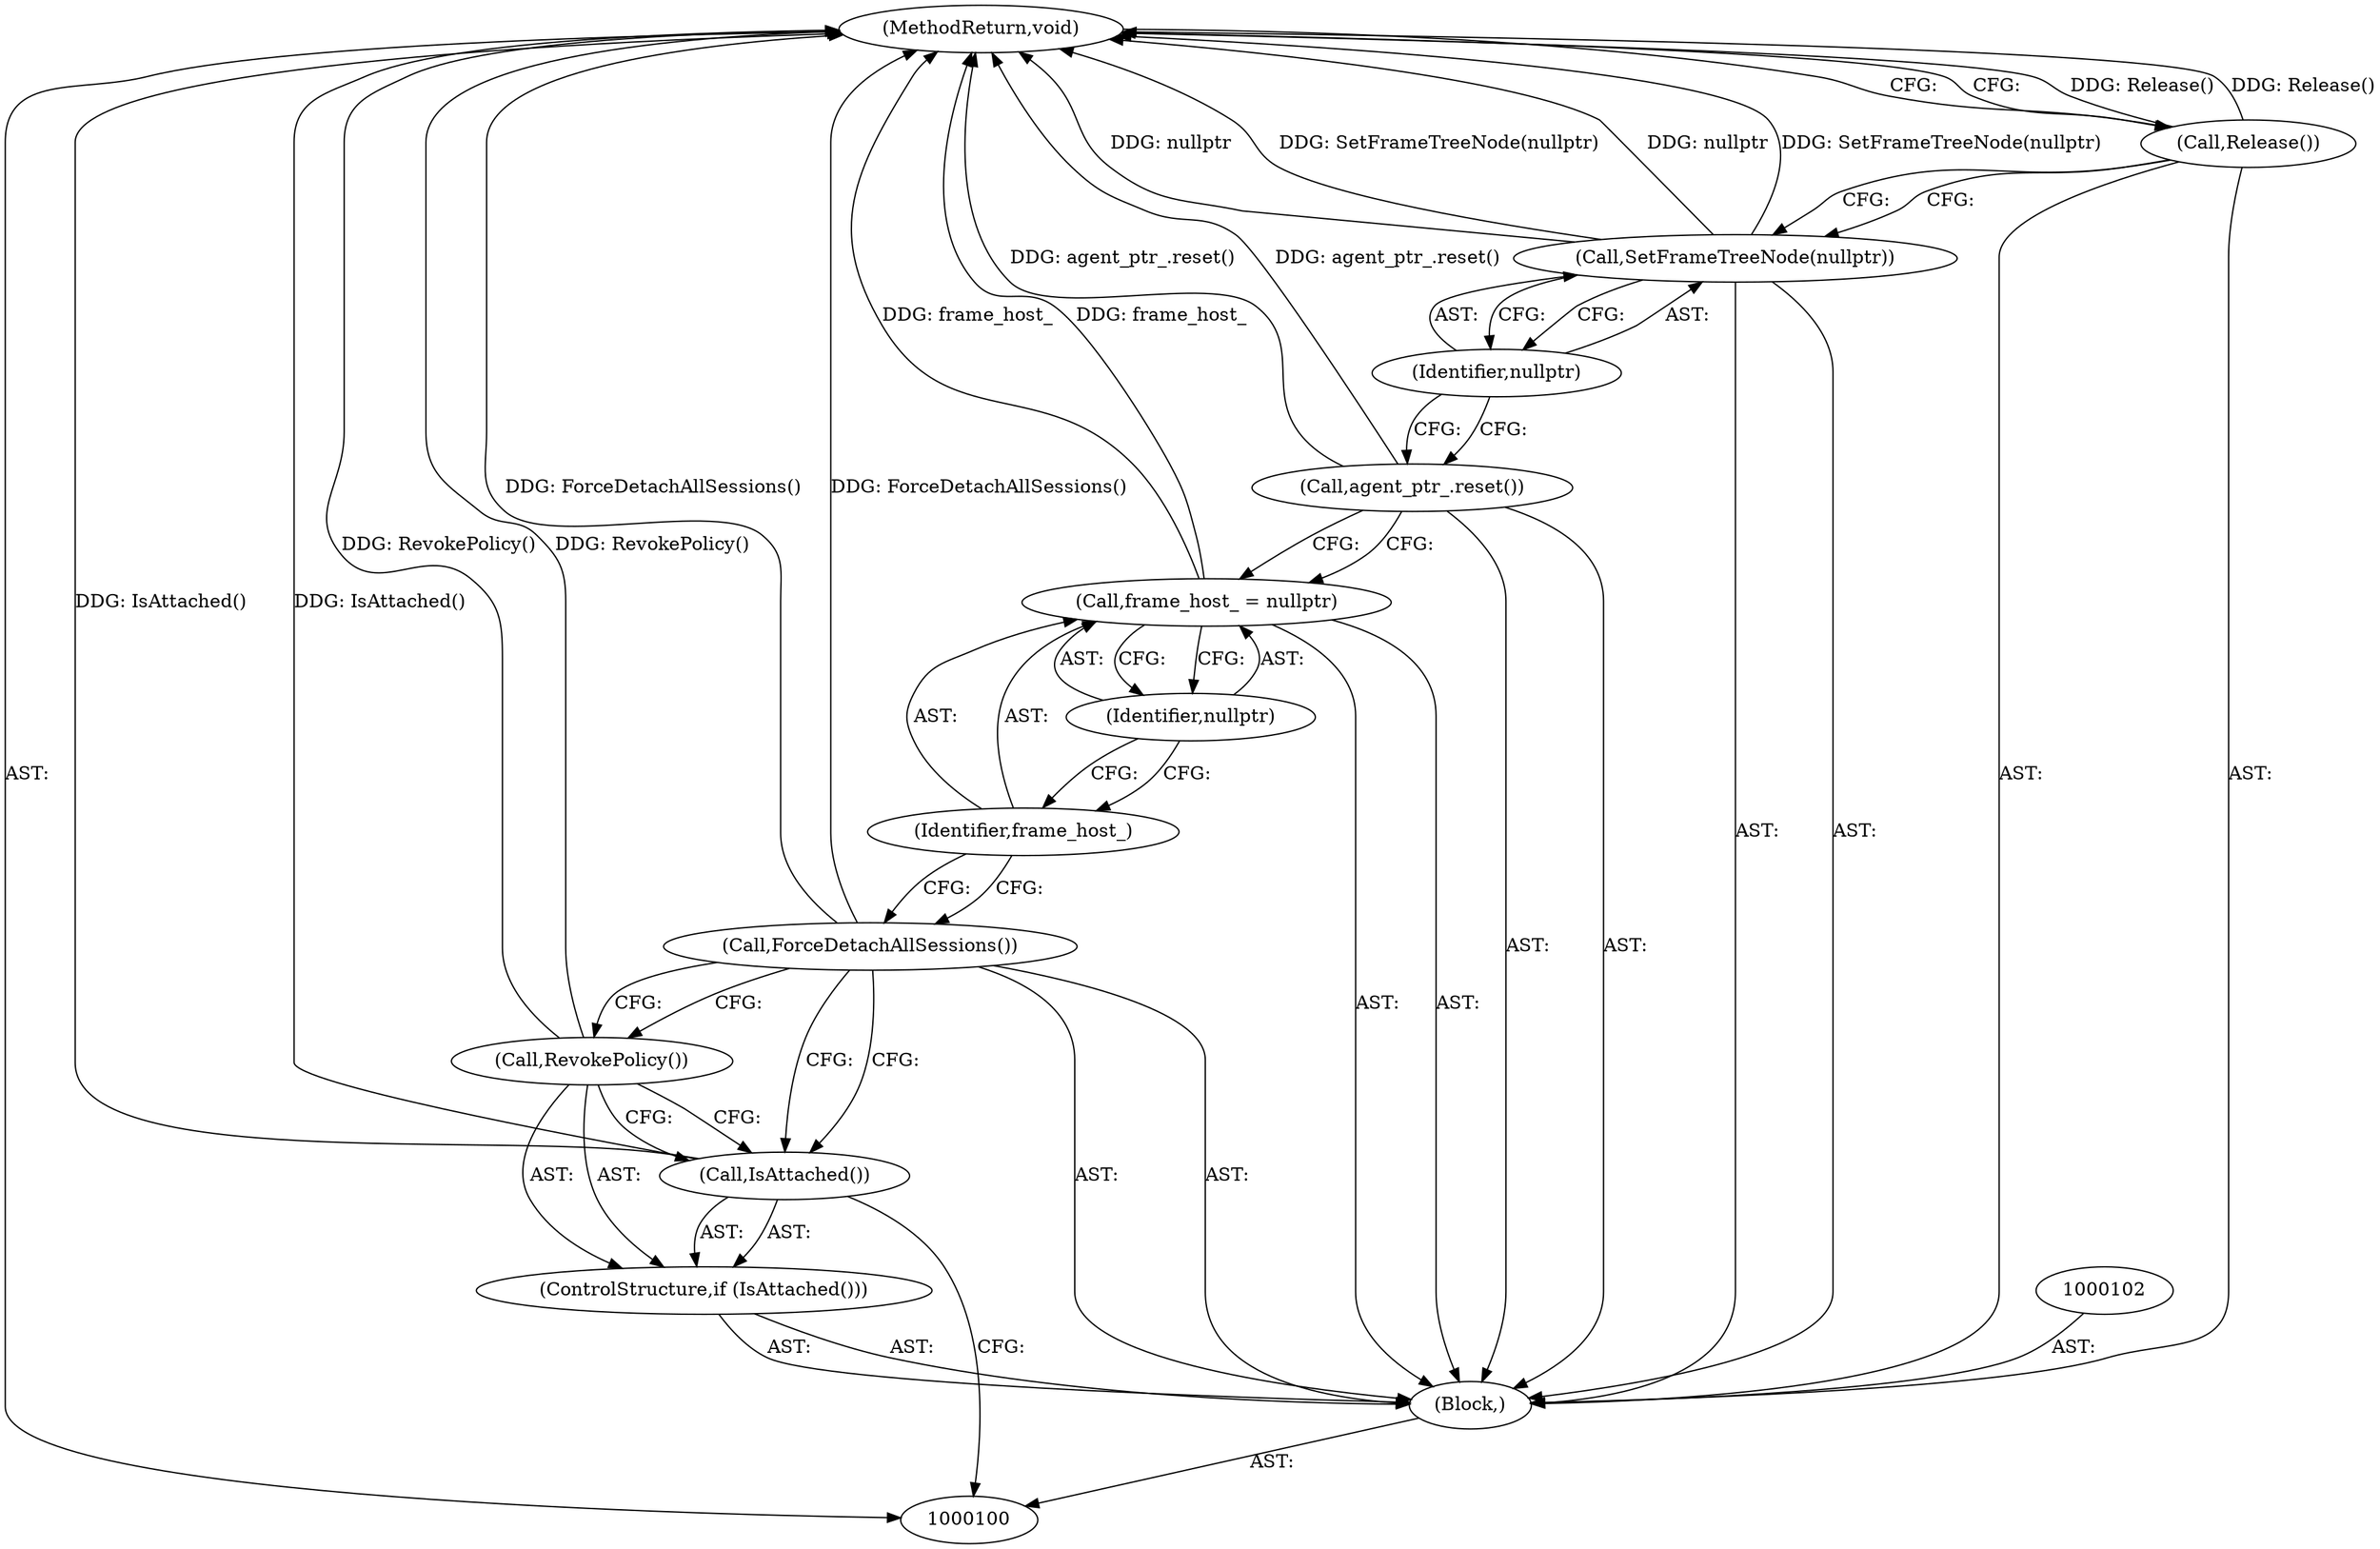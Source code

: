 digraph "0_Chrome_2aec794f26098c7a361c27d7c8f57119631cca8a_12" {
"1000114" [label="(MethodReturn,void)"];
"1000101" [label="(Block,)"];
"1000103" [label="(ControlStructure,if (IsAttached()))"];
"1000104" [label="(Call,IsAttached())"];
"1000105" [label="(Call,RevokePolicy())"];
"1000106" [label="(Call,ForceDetachAllSessions())"];
"1000109" [label="(Identifier,nullptr)"];
"1000107" [label="(Call,frame_host_ = nullptr)"];
"1000108" [label="(Identifier,frame_host_)"];
"1000110" [label="(Call,agent_ptr_.reset())"];
"1000112" [label="(Identifier,nullptr)"];
"1000111" [label="(Call,SetFrameTreeNode(nullptr))"];
"1000113" [label="(Call,Release())"];
"1000114" -> "1000100"  [label="AST: "];
"1000114" -> "1000113"  [label="CFG: "];
"1000107" -> "1000114"  [label="DDG: frame_host_"];
"1000104" -> "1000114"  [label="DDG: IsAttached()"];
"1000105" -> "1000114"  [label="DDG: RevokePolicy()"];
"1000111" -> "1000114"  [label="DDG: nullptr"];
"1000111" -> "1000114"  [label="DDG: SetFrameTreeNode(nullptr)"];
"1000106" -> "1000114"  [label="DDG: ForceDetachAllSessions()"];
"1000113" -> "1000114"  [label="DDG: Release()"];
"1000110" -> "1000114"  [label="DDG: agent_ptr_.reset()"];
"1000101" -> "1000100"  [label="AST: "];
"1000102" -> "1000101"  [label="AST: "];
"1000103" -> "1000101"  [label="AST: "];
"1000106" -> "1000101"  [label="AST: "];
"1000107" -> "1000101"  [label="AST: "];
"1000110" -> "1000101"  [label="AST: "];
"1000111" -> "1000101"  [label="AST: "];
"1000113" -> "1000101"  [label="AST: "];
"1000103" -> "1000101"  [label="AST: "];
"1000104" -> "1000103"  [label="AST: "];
"1000105" -> "1000103"  [label="AST: "];
"1000104" -> "1000103"  [label="AST: "];
"1000104" -> "1000100"  [label="CFG: "];
"1000105" -> "1000104"  [label="CFG: "];
"1000106" -> "1000104"  [label="CFG: "];
"1000104" -> "1000114"  [label="DDG: IsAttached()"];
"1000105" -> "1000103"  [label="AST: "];
"1000105" -> "1000104"  [label="CFG: "];
"1000106" -> "1000105"  [label="CFG: "];
"1000105" -> "1000114"  [label="DDG: RevokePolicy()"];
"1000106" -> "1000101"  [label="AST: "];
"1000106" -> "1000105"  [label="CFG: "];
"1000106" -> "1000104"  [label="CFG: "];
"1000108" -> "1000106"  [label="CFG: "];
"1000106" -> "1000114"  [label="DDG: ForceDetachAllSessions()"];
"1000109" -> "1000107"  [label="AST: "];
"1000109" -> "1000108"  [label="CFG: "];
"1000107" -> "1000109"  [label="CFG: "];
"1000107" -> "1000101"  [label="AST: "];
"1000107" -> "1000109"  [label="CFG: "];
"1000108" -> "1000107"  [label="AST: "];
"1000109" -> "1000107"  [label="AST: "];
"1000110" -> "1000107"  [label="CFG: "];
"1000107" -> "1000114"  [label="DDG: frame_host_"];
"1000108" -> "1000107"  [label="AST: "];
"1000108" -> "1000106"  [label="CFG: "];
"1000109" -> "1000108"  [label="CFG: "];
"1000110" -> "1000101"  [label="AST: "];
"1000110" -> "1000107"  [label="CFG: "];
"1000112" -> "1000110"  [label="CFG: "];
"1000110" -> "1000114"  [label="DDG: agent_ptr_.reset()"];
"1000112" -> "1000111"  [label="AST: "];
"1000112" -> "1000110"  [label="CFG: "];
"1000111" -> "1000112"  [label="CFG: "];
"1000111" -> "1000101"  [label="AST: "];
"1000111" -> "1000112"  [label="CFG: "];
"1000112" -> "1000111"  [label="AST: "];
"1000113" -> "1000111"  [label="CFG: "];
"1000111" -> "1000114"  [label="DDG: nullptr"];
"1000111" -> "1000114"  [label="DDG: SetFrameTreeNode(nullptr)"];
"1000113" -> "1000101"  [label="AST: "];
"1000113" -> "1000111"  [label="CFG: "];
"1000114" -> "1000113"  [label="CFG: "];
"1000113" -> "1000114"  [label="DDG: Release()"];
}
